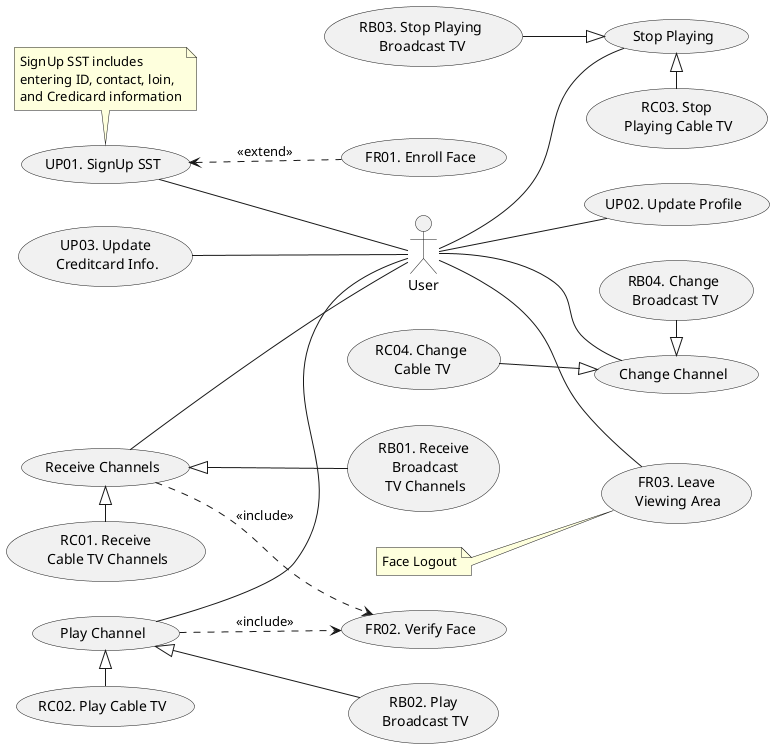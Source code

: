 @startuml
skinparam shadowing false
left to right direction

' 4.8. User Profile Management -> UP
(UP01. SignUp SST) -- :User:
(UP01. SignUp SST) <.. (FR01. Enroll Face) : <<extend>>
:User: -- (UP02. Update Profile)
(UP03. Update\n Creditcard Info.) -- :User:

note top of (UP01. SignUp SST)
  SignUp SST includes
  entering ID, contact, loin,
  and Credicard information
end note

' 4.2. Receiving Broadcast TV Channels -> RB
(Receive Channels) -- :User:
(Receive Channels) <|-- (RB01. Receive\n Broadcast\n TV Channels)
(Receive Channels) ..> (FR02. Verify Face) : <<include>>
(Play Channel) -- :User:
(Play Channel) <|-- (RB02. Play\n Broadcast TV)
(Play Channel) ..> (FR02. Verify Face) : <<include>>
:User: -- (Stop Playing)
(RB03. Stop Playing\n Broadcast TV) --|> (Stop Playing)
:User: -- (Change Channel)
(RB04. Change\n Broadcast TV) -|> (Change Channel)

' 4.3. Receiving Cable TV Channels -> RC
(Receive Channels) <|- (RC01. Receive\n Cable TV Channels) 
(Play Channel) <|- (RC02. Play Cable TV)
(Stop Playing) <|- (RC03. Stop\n Playing Cable TV)
(RC04. Change\n Cable TV) --|> (Change Channel)

' 4.4. Face Recognition -> FR
(FR01. Enroll Face)
(FR02. Verify Face)
:User: -- (FR03. Leave\n Viewing Area)
note left of (FR03. Leave\n Viewing Area)
  Face Logout
end note

@enduml